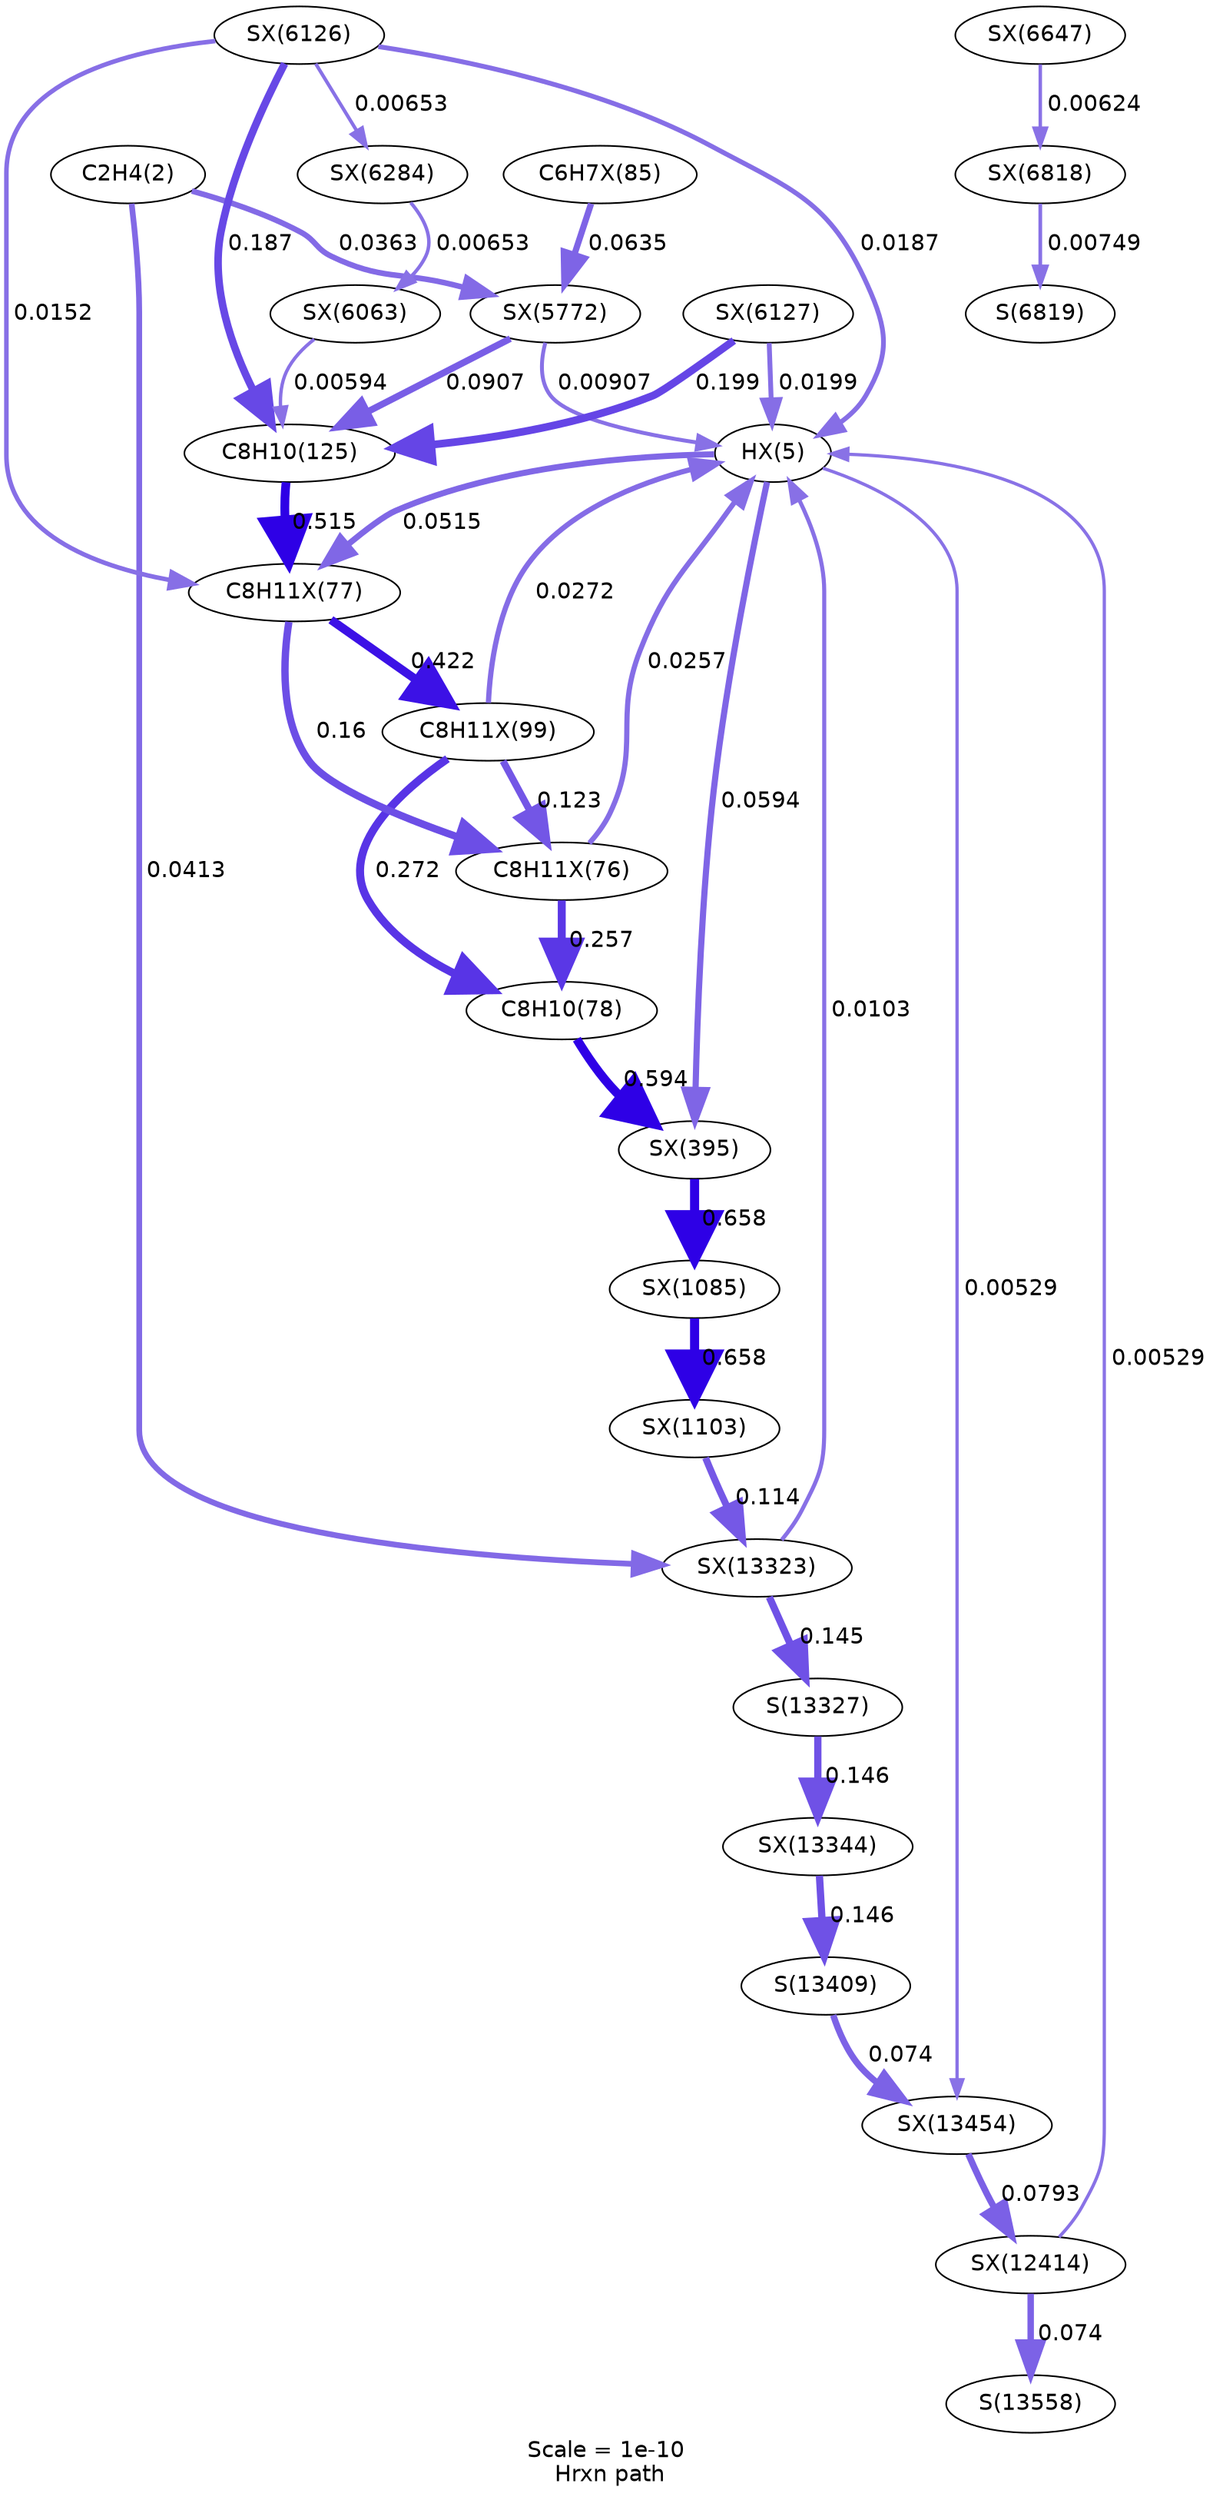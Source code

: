digraph reaction_paths {
center=1;
s5 -> s199[fontname="Helvetica", style="setlinewidth(3.5)", arrowsize=1.75, color="0.7, 0.536, 0.9"
, label=" 0.0363"];
s5 -> s273[fontname="Helvetica", style="setlinewidth(3.59)", arrowsize=1.8, color="0.7, 0.541, 0.9"
, label=" 0.0413"];
s92 -> s64[fontname="Helvetica", style="setlinewidth(3.28)", arrowsize=1.64, color="0.7, 0.527, 0.9"
, label=" 0.0272"];
s86 -> s64[fontname="Helvetica", style="setlinewidth(3.24)", arrowsize=1.62, color="0.7, 0.526, 0.9"
, label=" 0.0257"];
s64 -> s110[fontname="Helvetica", style="setlinewidth(3.87)", arrowsize=1.93, color="0.7, 0.559, 0.9"
, label=" 0.0594"];
s199 -> s64[fontname="Helvetica", style="setlinewidth(2.45)", arrowsize=1.22, color="0.7, 0.509, 0.9"
, label=" 0.00907"];
s201 -> s64[fontname="Helvetica", style="setlinewidth(3)", arrowsize=1.5, color="0.7, 0.519, 0.9"
, label=" 0.0187"];
s202 -> s64[fontname="Helvetica", style="setlinewidth(3.04)", arrowsize=1.52, color="0.7, 0.52, 0.9"
, label=" 0.0199"];
s64 -> s87[fontname="Helvetica", style="setlinewidth(3.76)", arrowsize=1.88, color="0.7, 0.552, 0.9"
, label=" 0.0515"];
s273 -> s64[fontname="Helvetica", style="setlinewidth(2.55)", arrowsize=1.27, color="0.7, 0.51, 0.9"
, label=" 0.0103"];
s64 -> s276[fontname="Helvetica", style="setlinewidth(2.04)", arrowsize=1.02, color="0.7, 0.505, 0.9"
, label=" 0.00529"];
s264 -> s64[fontname="Helvetica", style="setlinewidth(2.04)", arrowsize=1.02, color="0.7, 0.505, 0.9"
, label=" 0.00529"];
s92 -> s11[fontname="Helvetica", style="setlinewidth(5.02)", arrowsize=2.51, color="0.7, 0.772, 0.9"
, label=" 0.272"];
s86 -> s11[fontname="Helvetica", style="setlinewidth(4.97)", arrowsize=2.49, color="0.7, 0.757, 0.9"
, label=" 0.257"];
s11 -> s110[fontname="Helvetica", style="setlinewidth(5.61)", arrowsize=2.8, color="0.7, 1.09, 0.9"
, label=" 0.594"];
s92 -> s86[fontname="Helvetica", style="setlinewidth(4.42)", arrowsize=2.21, color="0.7, 0.623, 0.9"
, label=" 0.123"];
s87 -> s92[fontname="Helvetica", style="setlinewidth(5.35)", arrowsize=2.67, color="0.7, 0.922, 0.9"
, label=" 0.422"];
s87 -> s86[fontname="Helvetica", style="setlinewidth(4.62)", arrowsize=2.31, color="0.7, 0.66, 0.9"
, label=" 0.16"];
s110 -> s133[fontname="Helvetica", style="setlinewidth(5.68)", arrowsize=2.84, color="0.7, 1.16, 0.9"
, label=" 0.658"];
s133 -> s134[fontname="Helvetica", style="setlinewidth(5.68)", arrowsize=2.84, color="0.7, 1.16, 0.9"
, label=" 0.658"];
s89 -> s199[fontname="Helvetica", style="setlinewidth(3.92)", arrowsize=1.96, color="0.7, 0.564, 0.9"
, label=" 0.0635"];
s199 -> s14[fontname="Helvetica", style="setlinewidth(4.19)", arrowsize=2.09, color="0.7, 0.591, 0.9"
, label=" 0.0907"];
s200 -> s14[fontname="Helvetica", style="setlinewidth(2.13)", arrowsize=1.07, color="0.7, 0.506, 0.9"
, label=" 0.00594"];
s201 -> s14[fontname="Helvetica", style="setlinewidth(4.73)", arrowsize=2.37, color="0.7, 0.687, 0.9"
, label=" 0.187"];
s202 -> s14[fontname="Helvetica", style="setlinewidth(4.78)", arrowsize=2.39, color="0.7, 0.699, 0.9"
, label=" 0.199"];
s14 -> s87[fontname="Helvetica", style="setlinewidth(5.5)", arrowsize=2.75, color="0.7, 1.02, 0.9"
, label=" 0.515"];
s204 -> s200[fontname="Helvetica", style="setlinewidth(2.2)", arrowsize=1.1, color="0.7, 0.507, 0.9"
, label=" 0.00653"];
s201 -> s204[fontname="Helvetica", style="setlinewidth(2.2)", arrowsize=1.1, color="0.7, 0.507, 0.9"
, label=" 0.00653"];
s201 -> s87[fontname="Helvetica", style="setlinewidth(2.84)", arrowsize=1.42, color="0.7, 0.515, 0.9"
, label=" 0.0152"];
s220 -> s234[fontname="Helvetica", style="setlinewidth(2.17)", arrowsize=1.08, color="0.7, 0.506, 0.9"
, label=" 0.00624"];
s234 -> s50[fontname="Helvetica", style="setlinewidth(2.31)", arrowsize=1.15, color="0.7, 0.507, 0.9"
, label=" 0.00749"];
s134 -> s273[fontname="Helvetica", style="setlinewidth(4.36)", arrowsize=2.18, color="0.7, 0.614, 0.9"
, label=" 0.114"];
s273 -> s60[fontname="Helvetica", style="setlinewidth(4.54)", arrowsize=2.27, color="0.7, 0.645, 0.9"
, label=" 0.145"];
s60 -> s274[fontname="Helvetica", style="setlinewidth(4.55)", arrowsize=2.27, color="0.7, 0.646, 0.9"
, label=" 0.146"];
s274 -> s61[fontname="Helvetica", style="setlinewidth(4.55)", arrowsize=2.27, color="0.7, 0.646, 0.9"
, label=" 0.146"];
s61 -> s276[fontname="Helvetica", style="setlinewidth(4.03)", arrowsize=2.02, color="0.7, 0.574, 0.9"
, label=" 0.074"];
s276 -> s264[fontname="Helvetica", style="setlinewidth(4.09)", arrowsize=2.04, color="0.7, 0.579, 0.9"
, label=" 0.0793"];
s264 -> s62[fontname="Helvetica", style="setlinewidth(4.03)", arrowsize=2.02, color="0.7, 0.574, 0.9"
, label=" 0.074"];
s5 [ fontname="Helvetica", label="C2H4(2)"];
s11 [ fontname="Helvetica", label="C8H10(78)"];
s14 [ fontname="Helvetica", label="C8H10(125)"];
s50 [ fontname="Helvetica", label="S(6819)"];
s60 [ fontname="Helvetica", label="S(13327)"];
s61 [ fontname="Helvetica", label="S(13409)"];
s62 [ fontname="Helvetica", label="S(13558)"];
s64 [ fontname="Helvetica", label="HX(5)"];
s86 [ fontname="Helvetica", label="C8H11X(76)"];
s87 [ fontname="Helvetica", label="C8H11X(77)"];
s89 [ fontname="Helvetica", label="C6H7X(85)"];
s92 [ fontname="Helvetica", label="C8H11X(99)"];
s110 [ fontname="Helvetica", label="SX(395)"];
s133 [ fontname="Helvetica", label="SX(1085)"];
s134 [ fontname="Helvetica", label="SX(1103)"];
s199 [ fontname="Helvetica", label="SX(5772)"];
s200 [ fontname="Helvetica", label="SX(6063)"];
s201 [ fontname="Helvetica", label="SX(6126)"];
s202 [ fontname="Helvetica", label="SX(6127)"];
s204 [ fontname="Helvetica", label="SX(6284)"];
s220 [ fontname="Helvetica", label="SX(6647)"];
s234 [ fontname="Helvetica", label="SX(6818)"];
s264 [ fontname="Helvetica", label="SX(12414)"];
s273 [ fontname="Helvetica", label="SX(13323)"];
s274 [ fontname="Helvetica", label="SX(13344)"];
s276 [ fontname="Helvetica", label="SX(13454)"];
 label = "Scale = 1e-10\l Hrxn path";
 fontname = "Helvetica";
}
